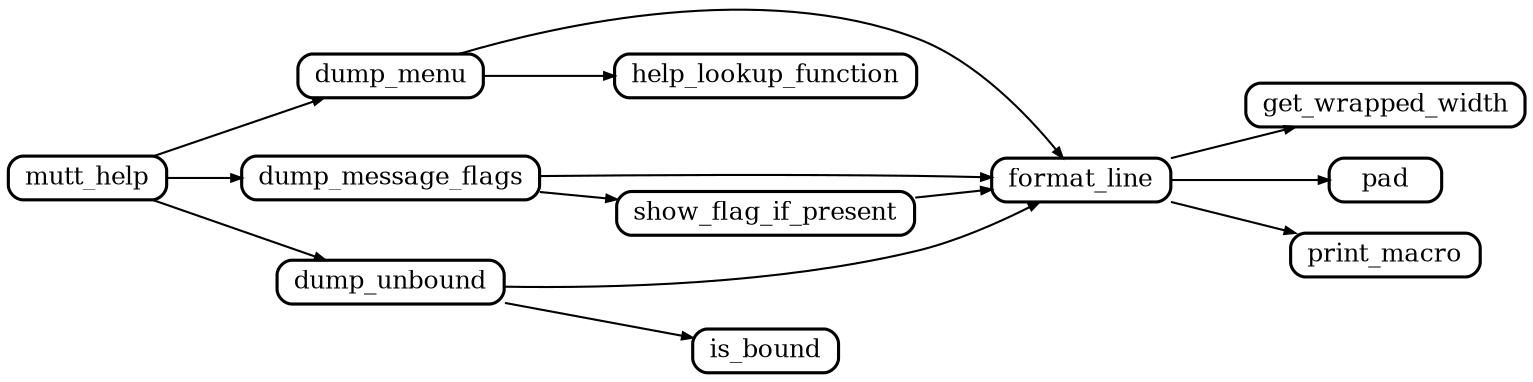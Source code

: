 digraph callgraph {
	graph [
		rankdir="LR"
		nodesep="0.2"
		ranksep="0.5"
		compound="true"
	]

	node [
		shape="Mrecord"
		fontsize="12"
		fillcolor="#ffffff"
		style="filled"
		height="0.2"
		penwidth="1.5"
		color="black"
	]

	edge [
		penwidth="1.0"
		arrowsize="0.5"
	]

	dump_menu            -> format_line
	dump_menu            -> help_lookup_function
	dump_message_flags   -> format_line
	dump_message_flags   -> show_flag_if_present
	dump_unbound         -> format_line
	dump_unbound         -> is_bound
	format_line          -> get_wrapped_width
	format_line          -> pad
	format_line          -> print_macro
	mutt_help            -> dump_menu
	mutt_help            -> dump_message_flags
	mutt_help            -> dump_unbound
	show_flag_if_present -> format_line

}
